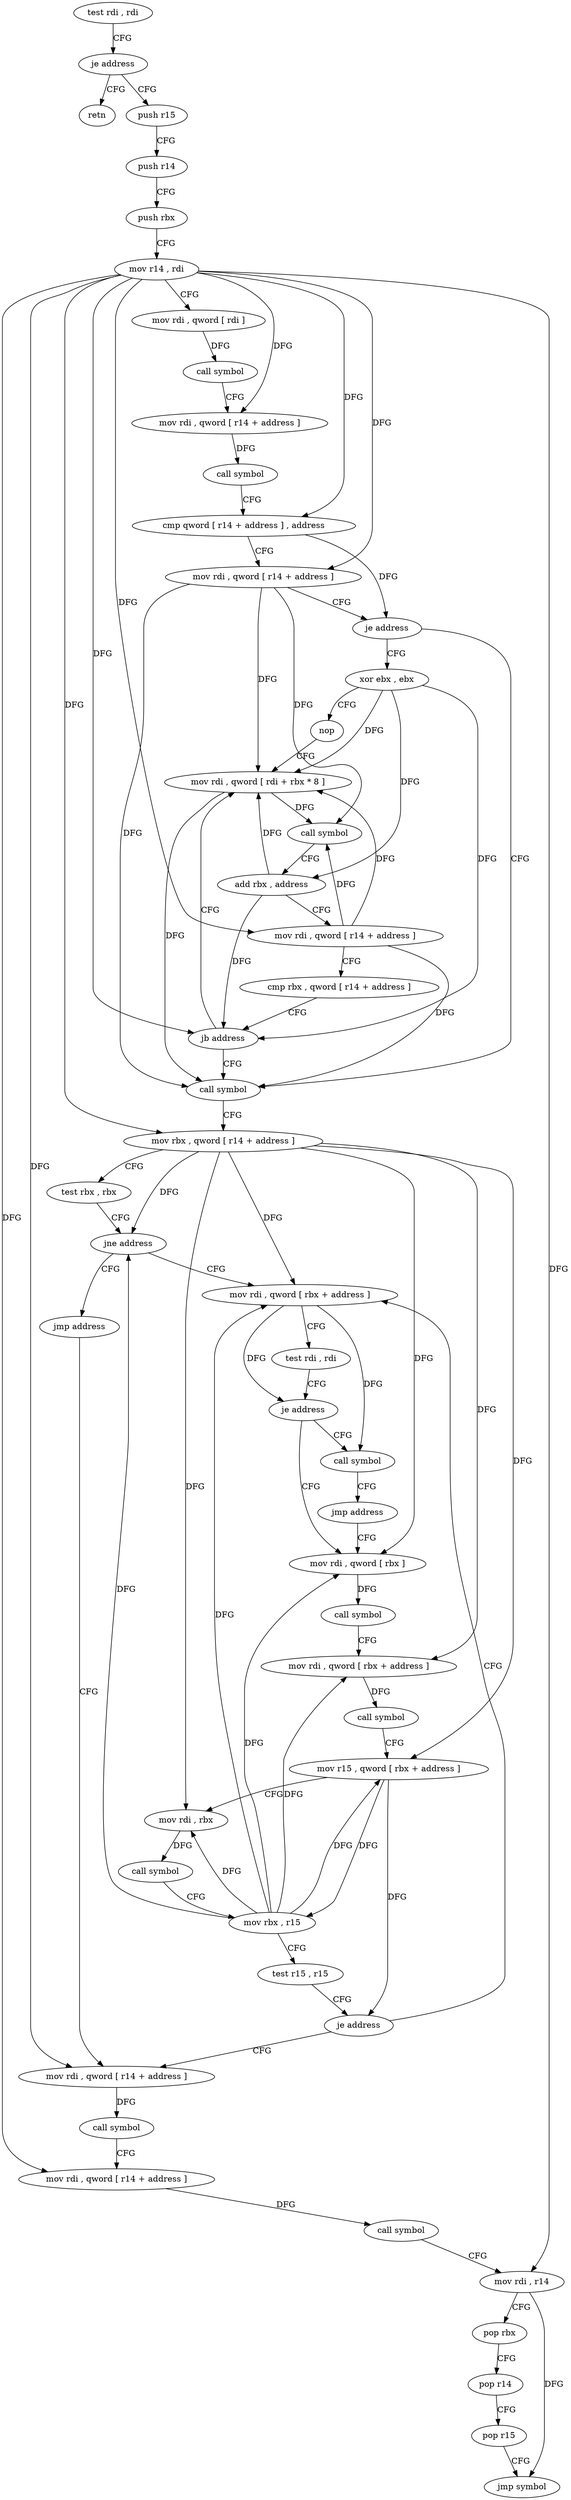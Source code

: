 digraph "func" {
"85104" [label = "test rdi , rdi" ]
"85107" [label = "je address" ]
"85284" [label = "retn" ]
"85113" [label = "push r15" ]
"85115" [label = "push r14" ]
"85117" [label = "push rbx" ]
"85118" [label = "mov r14 , rdi" ]
"85121" [label = "mov rdi , qword [ rdi ]" ]
"85124" [label = "call symbol" ]
"85129" [label = "mov rdi , qword [ r14 + address ]" ]
"85133" [label = "call symbol" ]
"85138" [label = "cmp qword [ r14 + address ] , address" ]
"85143" [label = "mov rdi , qword [ r14 + address ]" ]
"85147" [label = "je address" ]
"85175" [label = "call symbol" ]
"85149" [label = "xor ebx , ebx" ]
"85180" [label = "mov rbx , qword [ r14 + address ]" ]
"85184" [label = "test rbx , rbx" ]
"85187" [label = "jne address" ]
"85237" [label = "mov rdi , qword [ rbx + address ]" ]
"85189" [label = "jmp address" ]
"85151" [label = "nop" ]
"85152" [label = "mov rdi , qword [ rdi + rbx * 8 ]" ]
"85241" [label = "test rdi , rdi" ]
"85244" [label = "je address" ]
"85200" [label = "mov rdi , qword [ rbx ]" ]
"85246" [label = "call symbol" ]
"85253" [label = "mov rdi , qword [ r14 + address ]" ]
"85156" [label = "call symbol" ]
"85161" [label = "add rbx , address" ]
"85165" [label = "mov rdi , qword [ r14 + address ]" ]
"85169" [label = "cmp rbx , qword [ r14 + address ]" ]
"85173" [label = "jb address" ]
"85203" [label = "call symbol" ]
"85208" [label = "mov rdi , qword [ rbx + address ]" ]
"85212" [label = "call symbol" ]
"85217" [label = "mov r15 , qword [ rbx + address ]" ]
"85221" [label = "mov rdi , rbx" ]
"85224" [label = "call symbol" ]
"85229" [label = "mov rbx , r15" ]
"85232" [label = "test r15 , r15" ]
"85235" [label = "je address" ]
"85251" [label = "jmp address" ]
"85257" [label = "call symbol" ]
"85262" [label = "mov rdi , qword [ r14 + address ]" ]
"85266" [label = "call symbol" ]
"85271" [label = "mov rdi , r14" ]
"85274" [label = "pop rbx" ]
"85275" [label = "pop r14" ]
"85277" [label = "pop r15" ]
"85279" [label = "jmp symbol" ]
"85104" -> "85107" [ label = "CFG" ]
"85107" -> "85284" [ label = "CFG" ]
"85107" -> "85113" [ label = "CFG" ]
"85113" -> "85115" [ label = "CFG" ]
"85115" -> "85117" [ label = "CFG" ]
"85117" -> "85118" [ label = "CFG" ]
"85118" -> "85121" [ label = "CFG" ]
"85118" -> "85129" [ label = "DFG" ]
"85118" -> "85138" [ label = "DFG" ]
"85118" -> "85143" [ label = "DFG" ]
"85118" -> "85180" [ label = "DFG" ]
"85118" -> "85165" [ label = "DFG" ]
"85118" -> "85173" [ label = "DFG" ]
"85118" -> "85253" [ label = "DFG" ]
"85118" -> "85262" [ label = "DFG" ]
"85118" -> "85271" [ label = "DFG" ]
"85121" -> "85124" [ label = "DFG" ]
"85124" -> "85129" [ label = "CFG" ]
"85129" -> "85133" [ label = "DFG" ]
"85133" -> "85138" [ label = "CFG" ]
"85138" -> "85143" [ label = "CFG" ]
"85138" -> "85147" [ label = "DFG" ]
"85143" -> "85147" [ label = "CFG" ]
"85143" -> "85175" [ label = "DFG" ]
"85143" -> "85152" [ label = "DFG" ]
"85143" -> "85156" [ label = "DFG" ]
"85147" -> "85175" [ label = "CFG" ]
"85147" -> "85149" [ label = "CFG" ]
"85175" -> "85180" [ label = "CFG" ]
"85149" -> "85151" [ label = "CFG" ]
"85149" -> "85152" [ label = "DFG" ]
"85149" -> "85161" [ label = "DFG" ]
"85149" -> "85173" [ label = "DFG" ]
"85180" -> "85184" [ label = "CFG" ]
"85180" -> "85187" [ label = "DFG" ]
"85180" -> "85237" [ label = "DFG" ]
"85180" -> "85200" [ label = "DFG" ]
"85180" -> "85208" [ label = "DFG" ]
"85180" -> "85217" [ label = "DFG" ]
"85180" -> "85221" [ label = "DFG" ]
"85184" -> "85187" [ label = "CFG" ]
"85187" -> "85237" [ label = "CFG" ]
"85187" -> "85189" [ label = "CFG" ]
"85237" -> "85241" [ label = "CFG" ]
"85237" -> "85244" [ label = "DFG" ]
"85237" -> "85246" [ label = "DFG" ]
"85189" -> "85253" [ label = "CFG" ]
"85151" -> "85152" [ label = "CFG" ]
"85152" -> "85156" [ label = "DFG" ]
"85152" -> "85175" [ label = "DFG" ]
"85241" -> "85244" [ label = "CFG" ]
"85244" -> "85200" [ label = "CFG" ]
"85244" -> "85246" [ label = "CFG" ]
"85200" -> "85203" [ label = "DFG" ]
"85246" -> "85251" [ label = "CFG" ]
"85253" -> "85257" [ label = "DFG" ]
"85156" -> "85161" [ label = "CFG" ]
"85161" -> "85165" [ label = "CFG" ]
"85161" -> "85152" [ label = "DFG" ]
"85161" -> "85173" [ label = "DFG" ]
"85165" -> "85169" [ label = "CFG" ]
"85165" -> "85175" [ label = "DFG" ]
"85165" -> "85156" [ label = "DFG" ]
"85165" -> "85152" [ label = "DFG" ]
"85169" -> "85173" [ label = "CFG" ]
"85173" -> "85152" [ label = "CFG" ]
"85173" -> "85175" [ label = "CFG" ]
"85203" -> "85208" [ label = "CFG" ]
"85208" -> "85212" [ label = "DFG" ]
"85212" -> "85217" [ label = "CFG" ]
"85217" -> "85221" [ label = "CFG" ]
"85217" -> "85229" [ label = "DFG" ]
"85217" -> "85235" [ label = "DFG" ]
"85221" -> "85224" [ label = "DFG" ]
"85224" -> "85229" [ label = "CFG" ]
"85229" -> "85232" [ label = "CFG" ]
"85229" -> "85187" [ label = "DFG" ]
"85229" -> "85237" [ label = "DFG" ]
"85229" -> "85200" [ label = "DFG" ]
"85229" -> "85208" [ label = "DFG" ]
"85229" -> "85217" [ label = "DFG" ]
"85229" -> "85221" [ label = "DFG" ]
"85232" -> "85235" [ label = "CFG" ]
"85235" -> "85253" [ label = "CFG" ]
"85235" -> "85237" [ label = "CFG" ]
"85251" -> "85200" [ label = "CFG" ]
"85257" -> "85262" [ label = "CFG" ]
"85262" -> "85266" [ label = "DFG" ]
"85266" -> "85271" [ label = "CFG" ]
"85271" -> "85274" [ label = "CFG" ]
"85271" -> "85279" [ label = "DFG" ]
"85274" -> "85275" [ label = "CFG" ]
"85275" -> "85277" [ label = "CFG" ]
"85277" -> "85279" [ label = "CFG" ]
}

